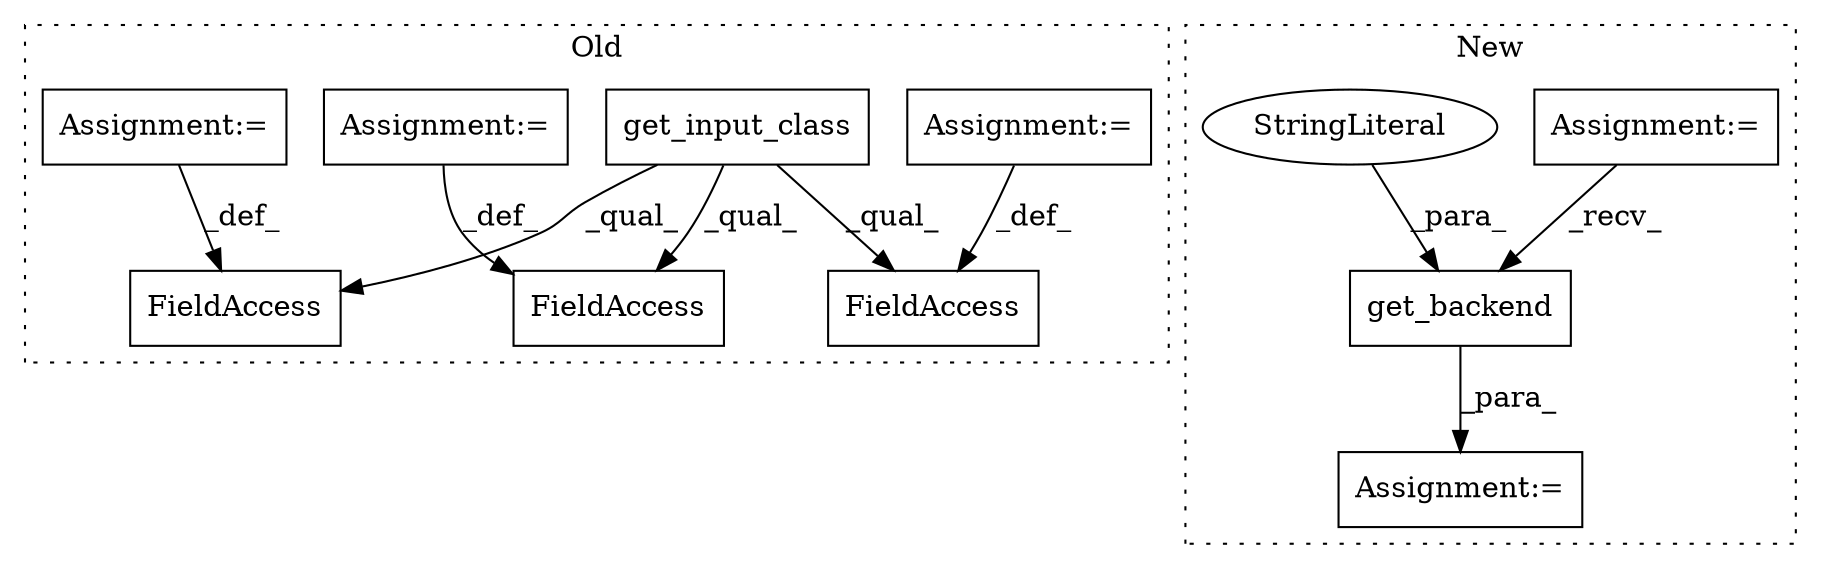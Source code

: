 digraph G {
subgraph cluster0 {
1 [label="get_input_class" a="32" s="6958" l="17" shape="box"];
3 [label="FieldAccess" a="22" s="6981" l="27" shape="box"];
4 [label="FieldAccess" a="22" s="7069" l="21" shape="box"];
5 [label="FieldAccess" a="22" s="7029" l="23" shape="box"];
8 [label="Assignment:=" a="7" s="7008" l="1" shape="box"];
10 [label="Assignment:=" a="7" s="7090" l="1" shape="box"];
11 [label="Assignment:=" a="7" s="7052" l="1" shape="box"];
label = "Old";
style="dotted";
}
subgraph cluster1 {
2 [label="get_backend" a="32" s="5667,5695" l="12,1" shape="box"];
6 [label="Assignment:=" a="7" s="5646" l="3" shape="box"];
7 [label="Assignment:=" a="7" s="5662" l="1" shape="box"];
9 [label="StringLiteral" a="45" s="5679" l="16" shape="ellipse"];
label = "New";
style="dotted";
}
1 -> 5 [label="_qual_"];
1 -> 3 [label="_qual_"];
1 -> 4 [label="_qual_"];
2 -> 7 [label="_para_"];
6 -> 2 [label="_recv_"];
8 -> 3 [label="_def_"];
9 -> 2 [label="_para_"];
10 -> 4 [label="_def_"];
11 -> 5 [label="_def_"];
}